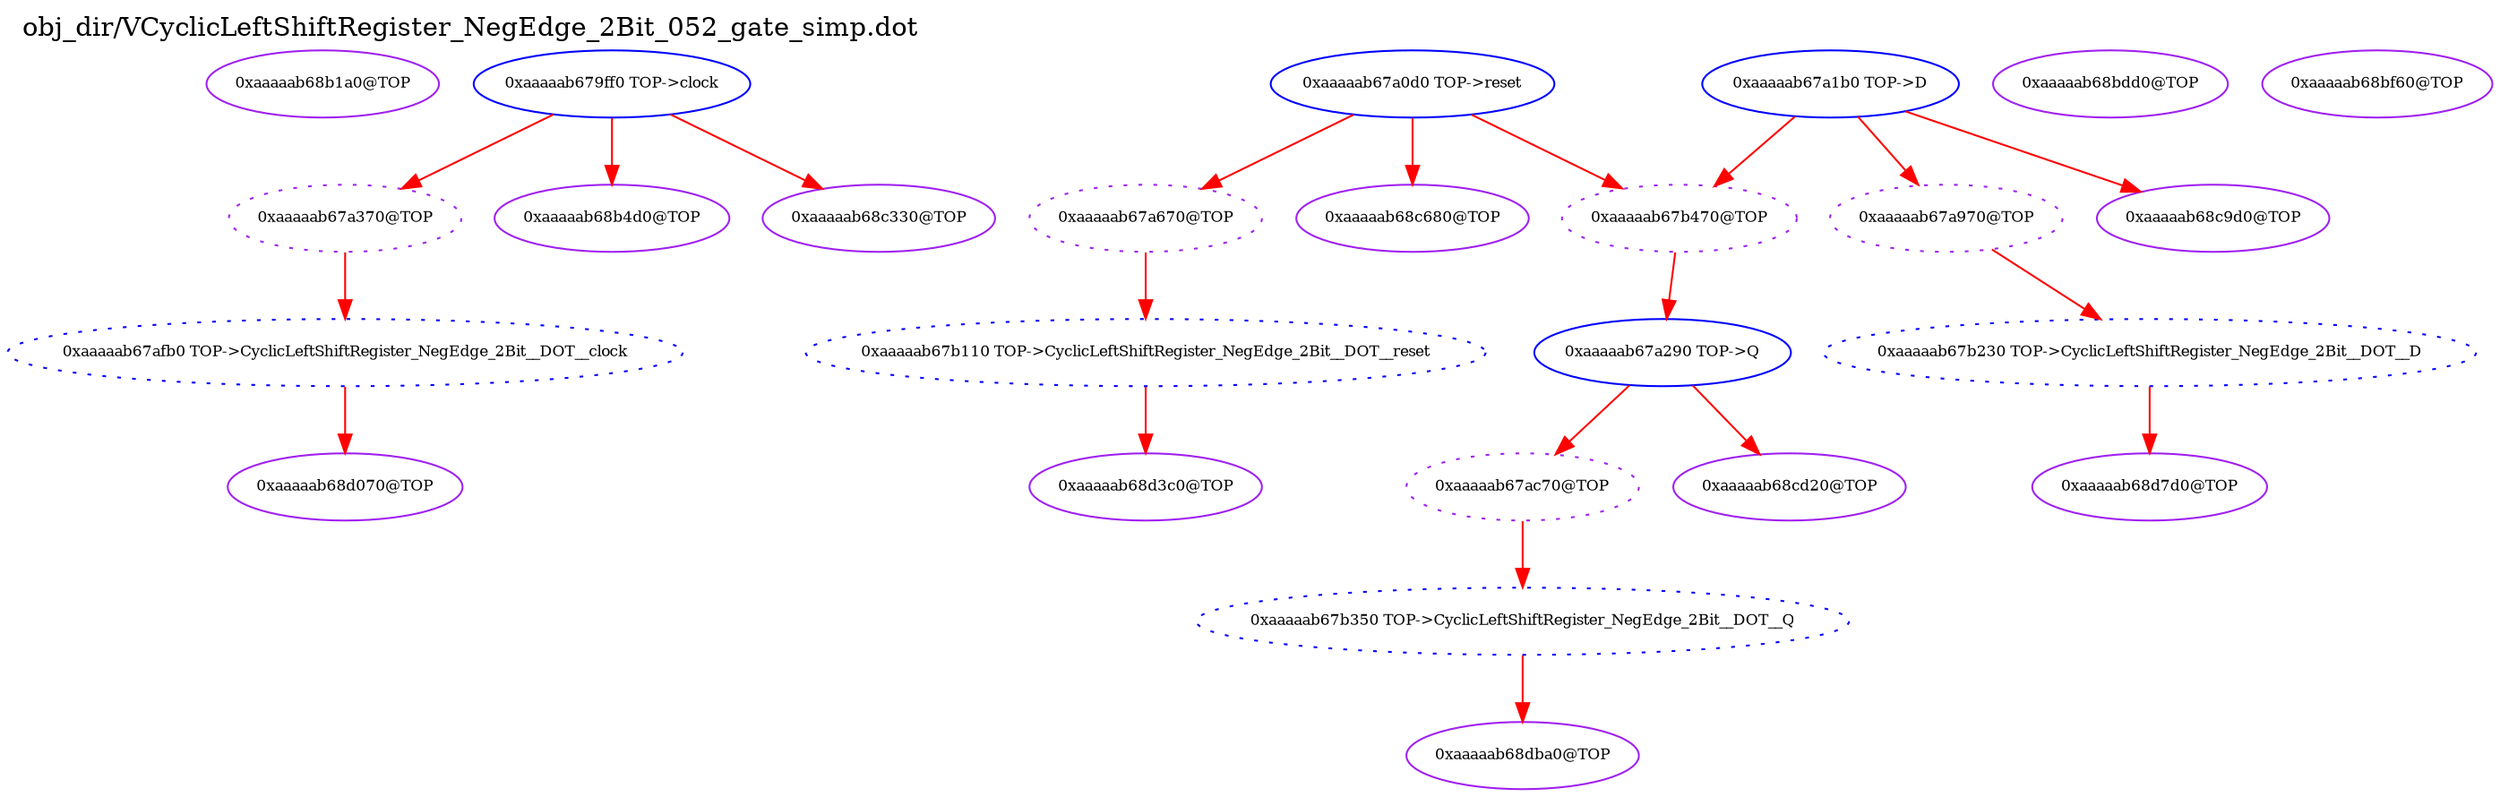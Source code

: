 digraph v3graph {
	graph	[label="obj_dir/VCyclicLeftShiftRegister_NegEdge_2Bit_052_gate_simp.dot",
		 labelloc=t, labeljust=l,
		 //size="7.5,10",
		 rankdir=TB];
	n0	[fontsize=8 label="0xaaaaab68b1a0@TOP", color=purple];
	n1	[fontsize=8 label="0xaaaaab67a370@TOP", color=purple, style=dotted];
	n2	[fontsize=8 label="0xaaaaab679ff0 TOP->clock", color=blue];
	n3	[fontsize=8 label="0xaaaaab67afb0 TOP->CyclicLeftShiftRegister_NegEdge_2Bit__DOT__clock", color=blue, style=dotted];
	n4	[fontsize=8 label="0xaaaaab67a670@TOP", color=purple, style=dotted];
	n5	[fontsize=8 label="0xaaaaab67a0d0 TOP->reset", color=blue];
	n6	[fontsize=8 label="0xaaaaab67b110 TOP->CyclicLeftShiftRegister_NegEdge_2Bit__DOT__reset", color=blue, style=dotted];
	n7	[fontsize=8 label="0xaaaaab67a970@TOP", color=purple, style=dotted];
	n8	[fontsize=8 label="0xaaaaab67a1b0 TOP->D", color=blue];
	n9	[fontsize=8 label="0xaaaaab67b230 TOP->CyclicLeftShiftRegister_NegEdge_2Bit__DOT__D", color=blue, style=dotted];
	n10	[fontsize=8 label="0xaaaaab67ac70@TOP", color=purple, style=dotted];
	n11	[fontsize=8 label="0xaaaaab67a290 TOP->Q", color=blue];
	n12	[fontsize=8 label="0xaaaaab67b350 TOP->CyclicLeftShiftRegister_NegEdge_2Bit__DOT__Q", color=blue, style=dotted];
	n13	[fontsize=8 label="0xaaaaab68b4d0@TOP", color=purple];
	n14	[fontsize=8 label="0xaaaaab67b470@TOP", color=purple, style=dotted];
	n15	[fontsize=8 label="0xaaaaab68bdd0@TOP", color=purple];
	n16	[fontsize=8 label="0xaaaaab68bf60@TOP", color=purple];
	n17	[fontsize=8 label="0xaaaaab68c330@TOP", color=purple];
	n18	[fontsize=8 label="0xaaaaab68c680@TOP", color=purple];
	n19	[fontsize=8 label="0xaaaaab68c9d0@TOP", color=purple];
	n20	[fontsize=8 label="0xaaaaab68cd20@TOP", color=purple];
	n21	[fontsize=8 label="0xaaaaab68d070@TOP", color=purple];
	n22	[fontsize=8 label="0xaaaaab68d3c0@TOP", color=purple];
	n23	[fontsize=8 label="0xaaaaab68d7d0@TOP", color=purple];
	n24	[fontsize=8 label="0xaaaaab68dba0@TOP", color=purple];
	n1 -> n3 [fontsize=8 label="" weight=1 color=red];
	n2 -> n1 [fontsize=8 label="" weight=1 color=red];
	n2 -> n13 [fontsize=8 label="" weight=1 color=red];
	n2 -> n17 [fontsize=8 label="" weight=1 color=red];
	n3 -> n21 [fontsize=8 label="" weight=1 color=red];
	n4 -> n6 [fontsize=8 label="" weight=1 color=red];
	n5 -> n4 [fontsize=8 label="" weight=1 color=red];
	n5 -> n14 [fontsize=8 label="" weight=1 color=red];
	n5 -> n18 [fontsize=8 label="" weight=1 color=red];
	n6 -> n22 [fontsize=8 label="" weight=1 color=red];
	n7 -> n9 [fontsize=8 label="" weight=1 color=red];
	n8 -> n7 [fontsize=8 label="" weight=1 color=red];
	n8 -> n14 [fontsize=8 label="" weight=2 color=red];
	n8 -> n19 [fontsize=8 label="" weight=1 color=red];
	n9 -> n23 [fontsize=8 label="" weight=1 color=red];
	n10 -> n12 [fontsize=8 label="" weight=1 color=red];
	n11 -> n10 [fontsize=8 label="" weight=1 color=red];
	n11 -> n20 [fontsize=8 label="" weight=1 color=red];
	n12 -> n24 [fontsize=8 label="" weight=1 color=red];
	n14 -> n11 [fontsize=8 label="" weight=1 color=red];
}
